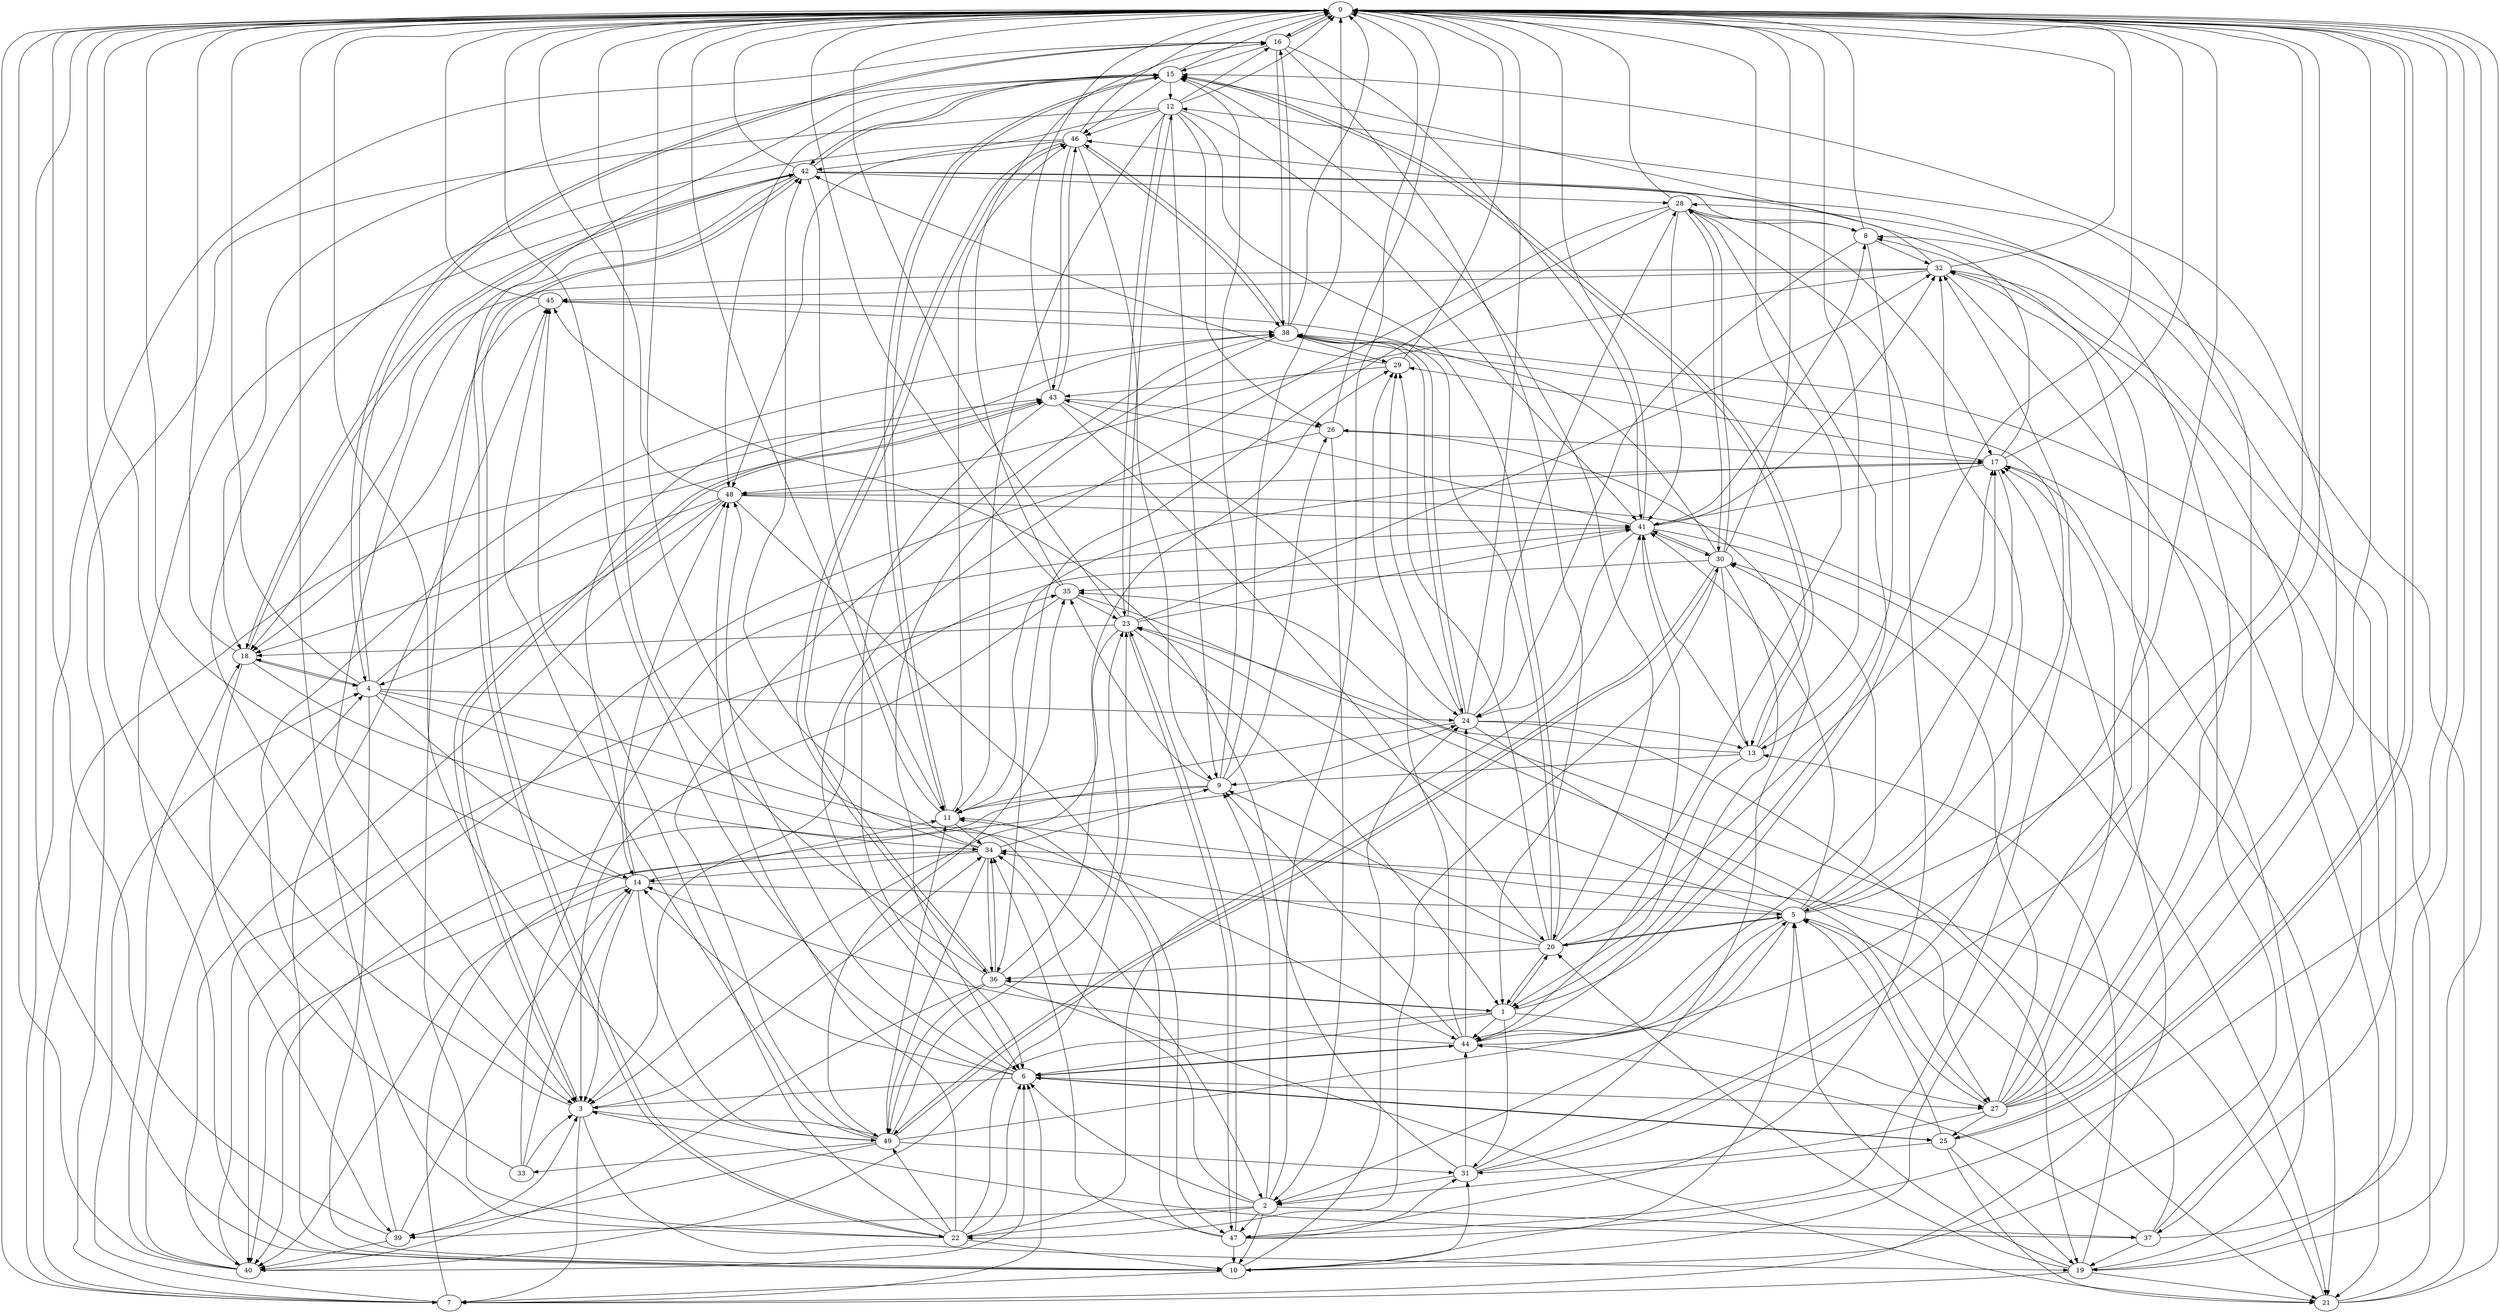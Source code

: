 strict digraph "" {
	0	 [component_delay=3];
	16	 [component_delay=3];
	0 -> 16	 [wire_delay=1];
	25	 [component_delay=3];
	0 -> 25	 [wire_delay=1];
	1	 [component_delay=3];
	1 -> 0	 [wire_delay=1];
	6	 [component_delay=3];
	1 -> 6	 [wire_delay=1];
	20	 [component_delay=3];
	1 -> 20	 [wire_delay=1];
	27	 [component_delay=3];
	1 -> 27	 [wire_delay=1];
	31	 [component_delay=3];
	1 -> 31	 [wire_delay=1];
	36	 [component_delay=3];
	1 -> 36	 [wire_delay=1];
	40	 [component_delay=3];
	1 -> 40	 [wire_delay=1];
	44	 [component_delay=3];
	1 -> 44	 [wire_delay=1];
	2	 [component_delay=3];
	2 -> 0	 [wire_delay=1];
	2 -> 6	 [wire_delay=1];
	9	 [component_delay=3];
	2 -> 9	 [wire_delay=1];
	10	 [component_delay=3];
	2 -> 10	 [wire_delay=1];
	22	 [component_delay=3];
	2 -> 22	 [wire_delay=1];
	34	 [component_delay=3];
	2 -> 34	 [wire_delay=1];
	37	 [component_delay=3];
	2 -> 37	 [wire_delay=1];
	39	 [component_delay=3];
	2 -> 39	 [wire_delay=1];
	47	 [component_delay=3];
	2 -> 47	 [wire_delay=1];
	3	 [component_delay=3];
	3 -> 0	 [wire_delay=1];
	7	 [component_delay=3];
	3 -> 7	 [wire_delay=1];
	19	 [component_delay=3];
	3 -> 19	 [wire_delay=1];
	3 -> 34	 [wire_delay=1];
	43	 [component_delay=3];
	3 -> 43	 [wire_delay=1];
	49	 [component_delay=3];
	3 -> 49	 [wire_delay=1];
	4	 [component_delay=3];
	4 -> 0	 [wire_delay=1];
	4 -> 2	 [wire_delay=1];
	4 -> 10	 [wire_delay=1];
	14	 [component_delay=3];
	4 -> 14	 [wire_delay=1];
	4 -> 16	 [wire_delay=1];
	18	 [component_delay=3];
	4 -> 18	 [wire_delay=1];
	24	 [component_delay=3];
	4 -> 24	 [wire_delay=1];
	4 -> 43	 [wire_delay=1];
	4 -> 44	 [wire_delay=1];
	5	 [component_delay=3];
	5 -> 0	 [wire_delay=1];
	5 -> 2	 [wire_delay=1];
	11	 [component_delay=3];
	5 -> 11	 [wire_delay=1];
	5 -> 20	 [wire_delay=1];
	21	 [component_delay=3];
	5 -> 21	 [wire_delay=1];
	23	 [component_delay=3];
	5 -> 23	 [wire_delay=1];
	30	 [component_delay=3];
	5 -> 30	 [wire_delay=1];
	38	 [component_delay=3];
	5 -> 38	 [wire_delay=1];
	41	 [component_delay=3];
	5 -> 41	 [wire_delay=1];
	5 -> 44	 [wire_delay=1];
	6 -> 0	 [wire_delay=1];
	6 -> 3	 [wire_delay=1];
	6 -> 14	 [wire_delay=1];
	6 -> 25	 [wire_delay=1];
	6 -> 27	 [wire_delay=1];
	6 -> 44	 [wire_delay=1];
	48	 [component_delay=3];
	6 -> 48	 [wire_delay=1];
	7 -> 0	 [wire_delay=1];
	7 -> 4	 [wire_delay=1];
	7 -> 6	 [wire_delay=1];
	7 -> 16	 [wire_delay=1];
	17	 [component_delay=3];
	7 -> 17	 [wire_delay=1];
	7 -> 24	 [wire_delay=1];
	7 -> 43	 [wire_delay=1];
	8	 [component_delay=3];
	8 -> 0	 [wire_delay=1];
	13	 [component_delay=3];
	8 -> 13	 [wire_delay=1];
	8 -> 24	 [wire_delay=1];
	32	 [component_delay=3];
	8 -> 32	 [wire_delay=1];
	9 -> 0	 [wire_delay=1];
	9 -> 11	 [wire_delay=1];
	15	 [component_delay=3];
	9 -> 15	 [wire_delay=1];
	26	 [component_delay=3];
	9 -> 26	 [wire_delay=1];
	35	 [component_delay=3];
	9 -> 35	 [wire_delay=1];
	9 -> 40	 [wire_delay=1];
	10 -> 0	 [wire_delay=1];
	10 -> 5	 [wire_delay=1];
	10 -> 7	 [wire_delay=1];
	10 -> 8	 [wire_delay=1];
	10 -> 24	 [wire_delay=1];
	10 -> 31	 [wire_delay=1];
	42	 [component_delay=3];
	10 -> 42	 [wire_delay=1];
	45	 [component_delay=3];
	10 -> 45	 [wire_delay=1];
	11 -> 0	 [wire_delay=1];
	11 -> 15	 [wire_delay=1];
	11 -> 17	 [wire_delay=1];
	11 -> 34	 [wire_delay=1];
	46	 [component_delay=3];
	11 -> 46	 [wire_delay=1];
	12	 [component_delay=3];
	12 -> 0	 [wire_delay=1];
	12 -> 7	 [wire_delay=1];
	12 -> 9	 [wire_delay=1];
	12 -> 11	 [wire_delay=1];
	12 -> 16	 [wire_delay=1];
	12 -> 20	 [wire_delay=1];
	12 -> 23	 [wire_delay=1];
	12 -> 26	 [wire_delay=1];
	12 -> 41	 [wire_delay=1];
	12 -> 46	 [wire_delay=1];
	12 -> 48	 [wire_delay=1];
	13 -> 0	 [wire_delay=1];
	13 -> 1	 [wire_delay=1];
	13 -> 9	 [wire_delay=1];
	13 -> 15	 [wire_delay=1];
	13 -> 35	 [wire_delay=1];
	13 -> 41	 [wire_delay=1];
	14 -> 0	 [wire_delay=1];
	14 -> 3	 [wire_delay=1];
	14 -> 5	 [wire_delay=1];
	14 -> 11	 [wire_delay=1];
	14 -> 40	 [wire_delay=1];
	14 -> 48	 [wire_delay=1];
	14 -> 49	 [wire_delay=1];
	15 -> 0	 [wire_delay=1];
	15 -> 11	 [wire_delay=1];
	15 -> 12	 [wire_delay=1];
	15 -> 13	 [wire_delay=1];
	15 -> 18	 [wire_delay=1];
	15 -> 42	 [wire_delay=1];
	15 -> 46	 [wire_delay=1];
	15 -> 48	 [wire_delay=1];
	16 -> 0	 [wire_delay=1];
	16 -> 1	 [wire_delay=1];
	16 -> 4	 [wire_delay=1];
	16 -> 15	 [wire_delay=1];
	16 -> 38	 [wire_delay=1];
	16 -> 41	 [wire_delay=1];
	17 -> 0	 [wire_delay=1];
	17 -> 5	 [wire_delay=1];
	17 -> 21	 [wire_delay=1];
	29	 [component_delay=3];
	17 -> 29	 [wire_delay=1];
	17 -> 41	 [wire_delay=1];
	17 -> 46	 [wire_delay=1];
	17 -> 48	 [wire_delay=1];
	18 -> 0	 [wire_delay=1];
	18 -> 4	 [wire_delay=1];
	18 -> 34	 [wire_delay=1];
	18 -> 39	 [wire_delay=1];
	18 -> 42	 [wire_delay=1];
	19 -> 0	 [wire_delay=1];
	19 -> 5	 [wire_delay=1];
	19 -> 7	 [wire_delay=1];
	19 -> 13	 [wire_delay=1];
	19 -> 17	 [wire_delay=1];
	19 -> 20	 [wire_delay=1];
	19 -> 21	 [wire_delay=1];
	20 -> 0	 [wire_delay=1];
	20 -> 1	 [wire_delay=1];
	20 -> 5	 [wire_delay=1];
	20 -> 9	 [wire_delay=1];
	20 -> 15	 [wire_delay=1];
	20 -> 17	 [wire_delay=1];
	20 -> 29	 [wire_delay=1];
	20 -> 34	 [wire_delay=1];
	20 -> 36	 [wire_delay=1];
	20 -> 38	 [wire_delay=1];
	21 -> 0	 [wire_delay=1];
	28	 [component_delay=3];
	21 -> 28	 [wire_delay=1];
	21 -> 34	 [wire_delay=1];
	21 -> 38	 [wire_delay=1];
	22 -> 0	 [wire_delay=1];
	22 -> 6	 [wire_delay=1];
	22 -> 10	 [wire_delay=1];
	22 -> 15	 [wire_delay=1];
	22 -> 23	 [wire_delay=1];
	22 -> 41	 [wire_delay=1];
	22 -> 42	 [wire_delay=1];
	22 -> 45	 [wire_delay=1];
	22 -> 48	 [wire_delay=1];
	22 -> 49	 [wire_delay=1];
	23 -> 0	 [wire_delay=1];
	23 -> 1	 [wire_delay=1];
	23 -> 3	 [wire_delay=1];
	23 -> 12	 [wire_delay=1];
	23 -> 18	 [wire_delay=1];
	23 -> 32	 [wire_delay=1];
	23 -> 41	 [wire_delay=1];
	23 -> 47	 [wire_delay=1];
	24 -> 0	 [wire_delay=1];
	24 -> 11	 [wire_delay=1];
	24 -> 13	 [wire_delay=1];
	24 -> 19	 [wire_delay=1];
	24 -> 27	 [wire_delay=1];
	24 -> 28	 [wire_delay=1];
	24 -> 29	 [wire_delay=1];
	24 -> 38	 [wire_delay=1];
	25 -> 0	 [wire_delay=1];
	25 -> 2	 [wire_delay=1];
	25 -> 5	 [wire_delay=1];
	25 -> 6	 [wire_delay=1];
	25 -> 19	 [wire_delay=1];
	25 -> 21	 [wire_delay=1];
	26 -> 0	 [wire_delay=1];
	26 -> 2	 [wire_delay=1];
	26 -> 17	 [wire_delay=1];
	26 -> 40	 [wire_delay=1];
	27 -> 0	 [wire_delay=1];
	27 -> 5	 [wire_delay=1];
	27 -> 8	 [wire_delay=1];
	27 -> 12	 [wire_delay=1];
	27 -> 15	 [wire_delay=1];
	27 -> 17	 [wire_delay=1];
	27 -> 25	 [wire_delay=1];
	27 -> 30	 [wire_delay=1];
	27 -> 31	 [wire_delay=1];
	27 -> 32	 [wire_delay=1];
	28 -> 0	 [wire_delay=1];
	28 -> 6	 [wire_delay=1];
	28 -> 8	 [wire_delay=1];
	28 -> 17	 [wire_delay=1];
	28 -> 30	 [wire_delay=1];
	28 -> 36	 [wire_delay=1];
	28 -> 41	 [wire_delay=1];
	28 -> 47	 [wire_delay=1];
	29 -> 0	 [wire_delay=1];
	29 -> 42	 [wire_delay=1];
	29 -> 43	 [wire_delay=1];
	30 -> 0	 [wire_delay=1];
	30 -> 1	 [wire_delay=1];
	30 -> 13	 [wire_delay=1];
	30 -> 22	 [wire_delay=1];
	30 -> 28	 [wire_delay=1];
	30 -> 35	 [wire_delay=1];
	30 -> 41	 [wire_delay=1];
	30 -> 45	 [wire_delay=1];
	30 -> 49	 [wire_delay=1];
	31 -> 0	 [wire_delay=1];
	31 -> 2	 [wire_delay=1];
	31 -> 26	 [wire_delay=1];
	31 -> 32	 [wire_delay=1];
	31 -> 44	 [wire_delay=1];
	31 -> 45	 [wire_delay=1];
	32 -> 0	 [wire_delay=1];
	32 -> 10	 [wire_delay=1];
	32 -> 15	 [wire_delay=1];
	32 -> 18	 [wire_delay=1];
	32 -> 19	 [wire_delay=1];
	32 -> 45	 [wire_delay=1];
	32 -> 48	 [wire_delay=1];
	33	 [component_delay=3];
	33 -> 0	 [wire_delay=1];
	33 -> 3	 [wire_delay=1];
	33 -> 14	 [wire_delay=1];
	33 -> 41	 [wire_delay=1];
	34 -> 0	 [wire_delay=1];
	34 -> 9	 [wire_delay=1];
	34 -> 14	 [wire_delay=1];
	34 -> 36	 [wire_delay=1];
	34 -> 40	 [wire_delay=1];
	34 -> 42	 [wire_delay=1];
	34 -> 49	 [wire_delay=1];
	35 -> 0	 [wire_delay=1];
	35 -> 3	 [wire_delay=1];
	35 -> 16	 [wire_delay=1];
	35 -> 23	 [wire_delay=1];
	35 -> 27	 [wire_delay=1];
	36 -> 0	 [wire_delay=1];
	36 -> 1	 [wire_delay=1];
	36 -> 21	 [wire_delay=1];
	36 -> 29	 [wire_delay=1];
	36 -> 34	 [wire_delay=1];
	36 -> 40	 [wire_delay=1];
	36 -> 46	 [wire_delay=1];
	36 -> 49	 [wire_delay=1];
	37 -> 0	 [wire_delay=1];
	37 -> 3	 [wire_delay=1];
	37 -> 19	 [wire_delay=1];
	37 -> 23	 [wire_delay=1];
	37 -> 32	 [wire_delay=1];
	37 -> 44	 [wire_delay=1];
	38 -> 0	 [wire_delay=1];
	38 -> 6	 [wire_delay=1];
	38 -> 14	 [wire_delay=1];
	38 -> 16	 [wire_delay=1];
	38 -> 24	 [wire_delay=1];
	38 -> 29	 [wire_delay=1];
	38 -> 46	 [wire_delay=1];
	39 -> 0	 [wire_delay=1];
	39 -> 3	 [wire_delay=1];
	39 -> 14	 [wire_delay=1];
	39 -> 38	 [wire_delay=1];
	39 -> 40	 [wire_delay=1];
	40 -> 0	 [wire_delay=1];
	40 -> 4	 [wire_delay=1];
	40 -> 6	 [wire_delay=1];
	40 -> 18	 [wire_delay=1];
	40 -> 35	 [wire_delay=1];
	41 -> 0	 [wire_delay=1];
	41 -> 3	 [wire_delay=1];
	41 -> 8	 [wire_delay=1];
	41 -> 21	 [wire_delay=1];
	41 -> 24	 [wire_delay=1];
	41 -> 30	 [wire_delay=1];
	41 -> 32	 [wire_delay=1];
	41 -> 43	 [wire_delay=1];
	41 -> 44	 [wire_delay=1];
	42 -> 0	 [wire_delay=1];
	42 -> 3	 [wire_delay=1];
	42 -> 8	 [wire_delay=1];
	42 -> 11	 [wire_delay=1];
	42 -> 15	 [wire_delay=1];
	42 -> 18	 [wire_delay=1];
	42 -> 22	 [wire_delay=1];
	42 -> 28	 [wire_delay=1];
	42 -> 37	 [wire_delay=1];
	43 -> 0	 [wire_delay=1];
	43 -> 3	 [wire_delay=1];
	43 -> 6	 [wire_delay=1];
	43 -> 20	 [wire_delay=1];
	43 -> 24	 [wire_delay=1];
	43 -> 26	 [wire_delay=1];
	43 -> 46	 [wire_delay=1];
	44 -> 0	 [wire_delay=1];
	44 -> 6	 [wire_delay=1];
	44 -> 9	 [wire_delay=1];
	44 -> 14	 [wire_delay=1];
	44 -> 17	 [wire_delay=1];
	44 -> 24	 [wire_delay=1];
	44 -> 28	 [wire_delay=1];
	44 -> 29	 [wire_delay=1];
	45 -> 0	 [wire_delay=1];
	45 -> 18	 [wire_delay=1];
	45 -> 38	 [wire_delay=1];
	46 -> 0	 [wire_delay=1];
	46 -> 3	 [wire_delay=1];
	46 -> 9	 [wire_delay=1];
	46 -> 36	 [wire_delay=1];
	46 -> 38	 [wire_delay=1];
	46 -> 42	 [wire_delay=1];
	46 -> 43	 [wire_delay=1];
	47 -> 0	 [wire_delay=1];
	47 -> 10	 [wire_delay=1];
	47 -> 11	 [wire_delay=1];
	47 -> 23	 [wire_delay=1];
	47 -> 31	 [wire_delay=1];
	47 -> 32	 [wire_delay=1];
	47 -> 34	 [wire_delay=1];
	48 -> 0	 [wire_delay=1];
	48 -> 4	 [wire_delay=1];
	48 -> 18	 [wire_delay=1];
	48 -> 21	 [wire_delay=1];
	48 -> 40	 [wire_delay=1];
	48 -> 41	 [wire_delay=1];
	48 -> 47	 [wire_delay=1];
	49 -> 0	 [wire_delay=1];
	49 -> 5	 [wire_delay=1];
	49 -> 11	 [wire_delay=1];
	49 -> 23	 [wire_delay=1];
	49 -> 30	 [wire_delay=1];
	49 -> 31	 [wire_delay=1];
	49 -> 33	 [wire_delay=1];
	49 -> 35	 [wire_delay=1];
	49 -> 38	 [wire_delay=1];
	49 -> 39	 [wire_delay=1];
	49 -> 45	 [wire_delay=1];
}

